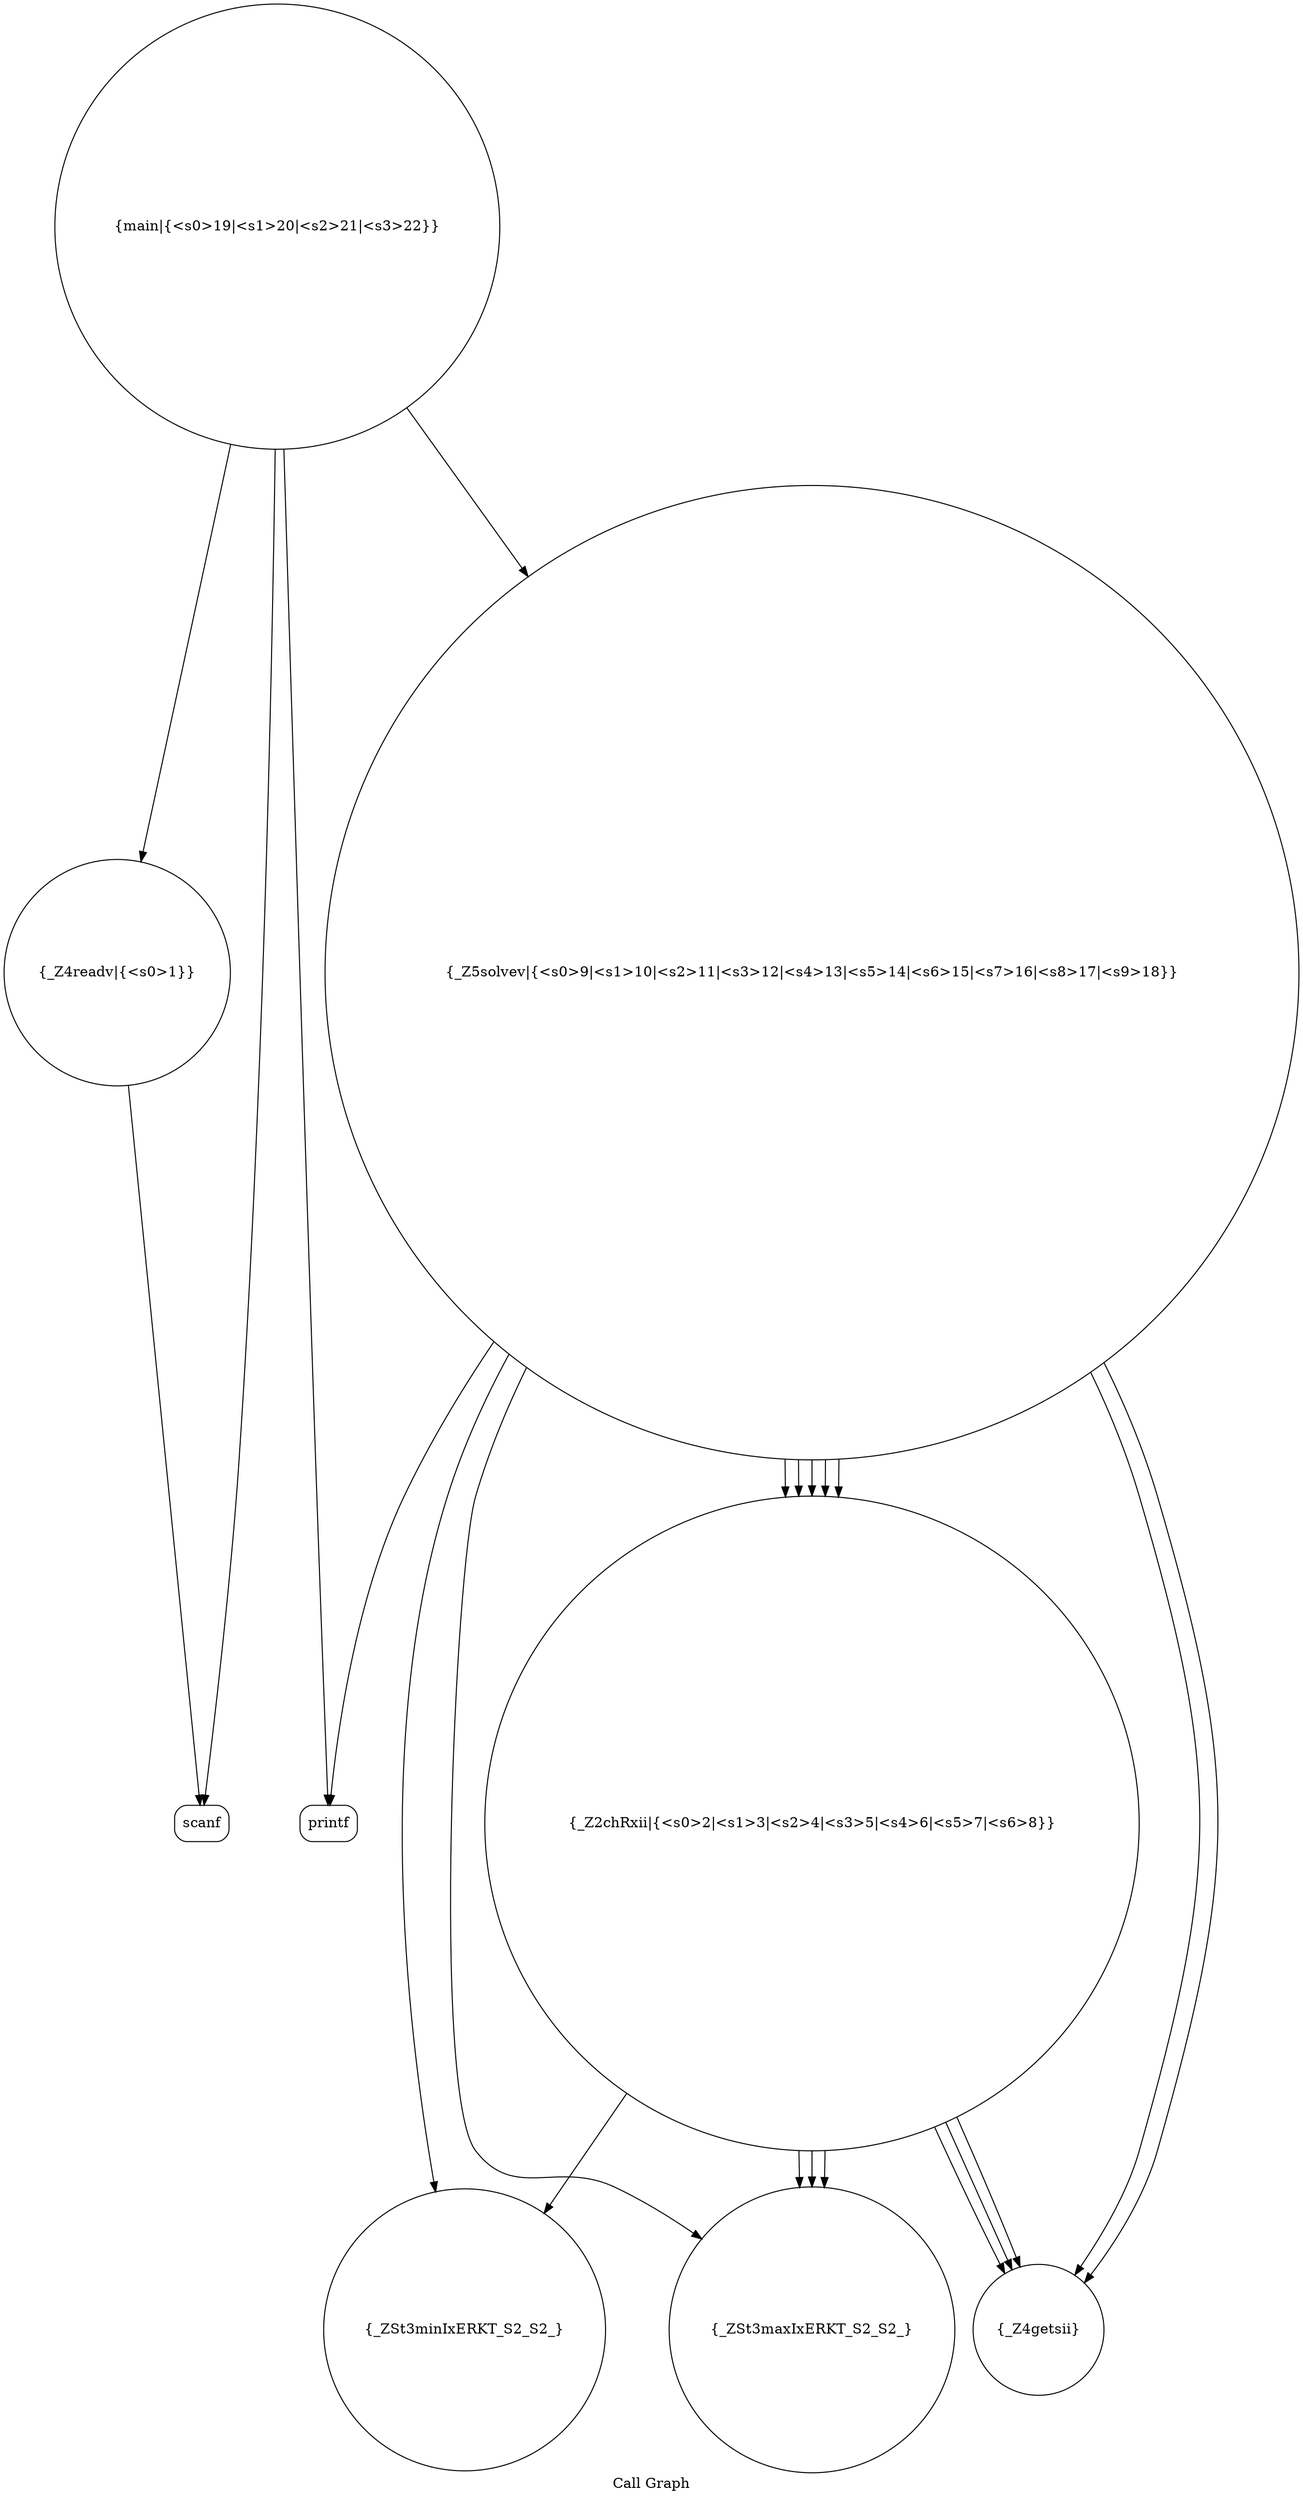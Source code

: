 digraph "Call Graph" {
	label="Call Graph";

	Node0x5591feb9c440 [shape=record,shape=circle,label="{_Z4readv|{<s0>1}}"];
	Node0x5591feb9c440:s0 -> Node0x5591feb9c8d0[color=black];
	Node0x5591feb9cbd0 [shape=record,shape=Mrecord,label="{printf}"];
	Node0x5591feb9c950 [shape=record,shape=circle,label="{_Z4getsii}"];
	Node0x5591feb9ca50 [shape=record,shape=circle,label="{_ZSt3maxIxERKT_S2_S2_}"];
	Node0x5591feb9cb50 [shape=record,shape=circle,label="{_Z5solvev|{<s0>9|<s1>10|<s2>11|<s3>12|<s4>13|<s5>14|<s6>15|<s7>16|<s8>17|<s9>18}}"];
	Node0x5591feb9cb50:s0 -> Node0x5591feb9ca50[color=black];
	Node0x5591feb9cb50:s1 -> Node0x5591feb9cad0[color=black];
	Node0x5591feb9cb50:s2 -> Node0x5591feb9c950[color=black];
	Node0x5591feb9cb50:s3 -> Node0x5591feb9c950[color=black];
	Node0x5591feb9cb50:s4 -> Node0x5591feb9c9d0[color=black];
	Node0x5591feb9cb50:s5 -> Node0x5591feb9c9d0[color=black];
	Node0x5591feb9cb50:s6 -> Node0x5591feb9c9d0[color=black];
	Node0x5591feb9cb50:s7 -> Node0x5591feb9c9d0[color=black];
	Node0x5591feb9cb50:s8 -> Node0x5591feb9c9d0[color=black];
	Node0x5591feb9cb50:s9 -> Node0x5591feb9cbd0[color=black];
	Node0x5591feb9c8d0 [shape=record,shape=Mrecord,label="{scanf}"];
	Node0x5591feb9cc50 [shape=record,shape=circle,label="{main|{<s0>19|<s1>20|<s2>21|<s3>22}}"];
	Node0x5591feb9cc50:s0 -> Node0x5591feb9c8d0[color=black];
	Node0x5591feb9cc50:s1 -> Node0x5591feb9c440[color=black];
	Node0x5591feb9cc50:s2 -> Node0x5591feb9cbd0[color=black];
	Node0x5591feb9cc50:s3 -> Node0x5591feb9cb50[color=black];
	Node0x5591feb9c9d0 [shape=record,shape=circle,label="{_Z2chRxii|{<s0>2|<s1>3|<s2>4|<s3>5|<s4>6|<s5>7|<s6>8}}"];
	Node0x5591feb9c9d0:s0 -> Node0x5591feb9c950[color=black];
	Node0x5591feb9c9d0:s1 -> Node0x5591feb9ca50[color=black];
	Node0x5591feb9c9d0:s2 -> Node0x5591feb9c950[color=black];
	Node0x5591feb9c9d0:s3 -> Node0x5591feb9ca50[color=black];
	Node0x5591feb9c9d0:s4 -> Node0x5591feb9c950[color=black];
	Node0x5591feb9c9d0:s5 -> Node0x5591feb9ca50[color=black];
	Node0x5591feb9c9d0:s6 -> Node0x5591feb9cad0[color=black];
	Node0x5591feb9cad0 [shape=record,shape=circle,label="{_ZSt3minIxERKT_S2_S2_}"];
}
